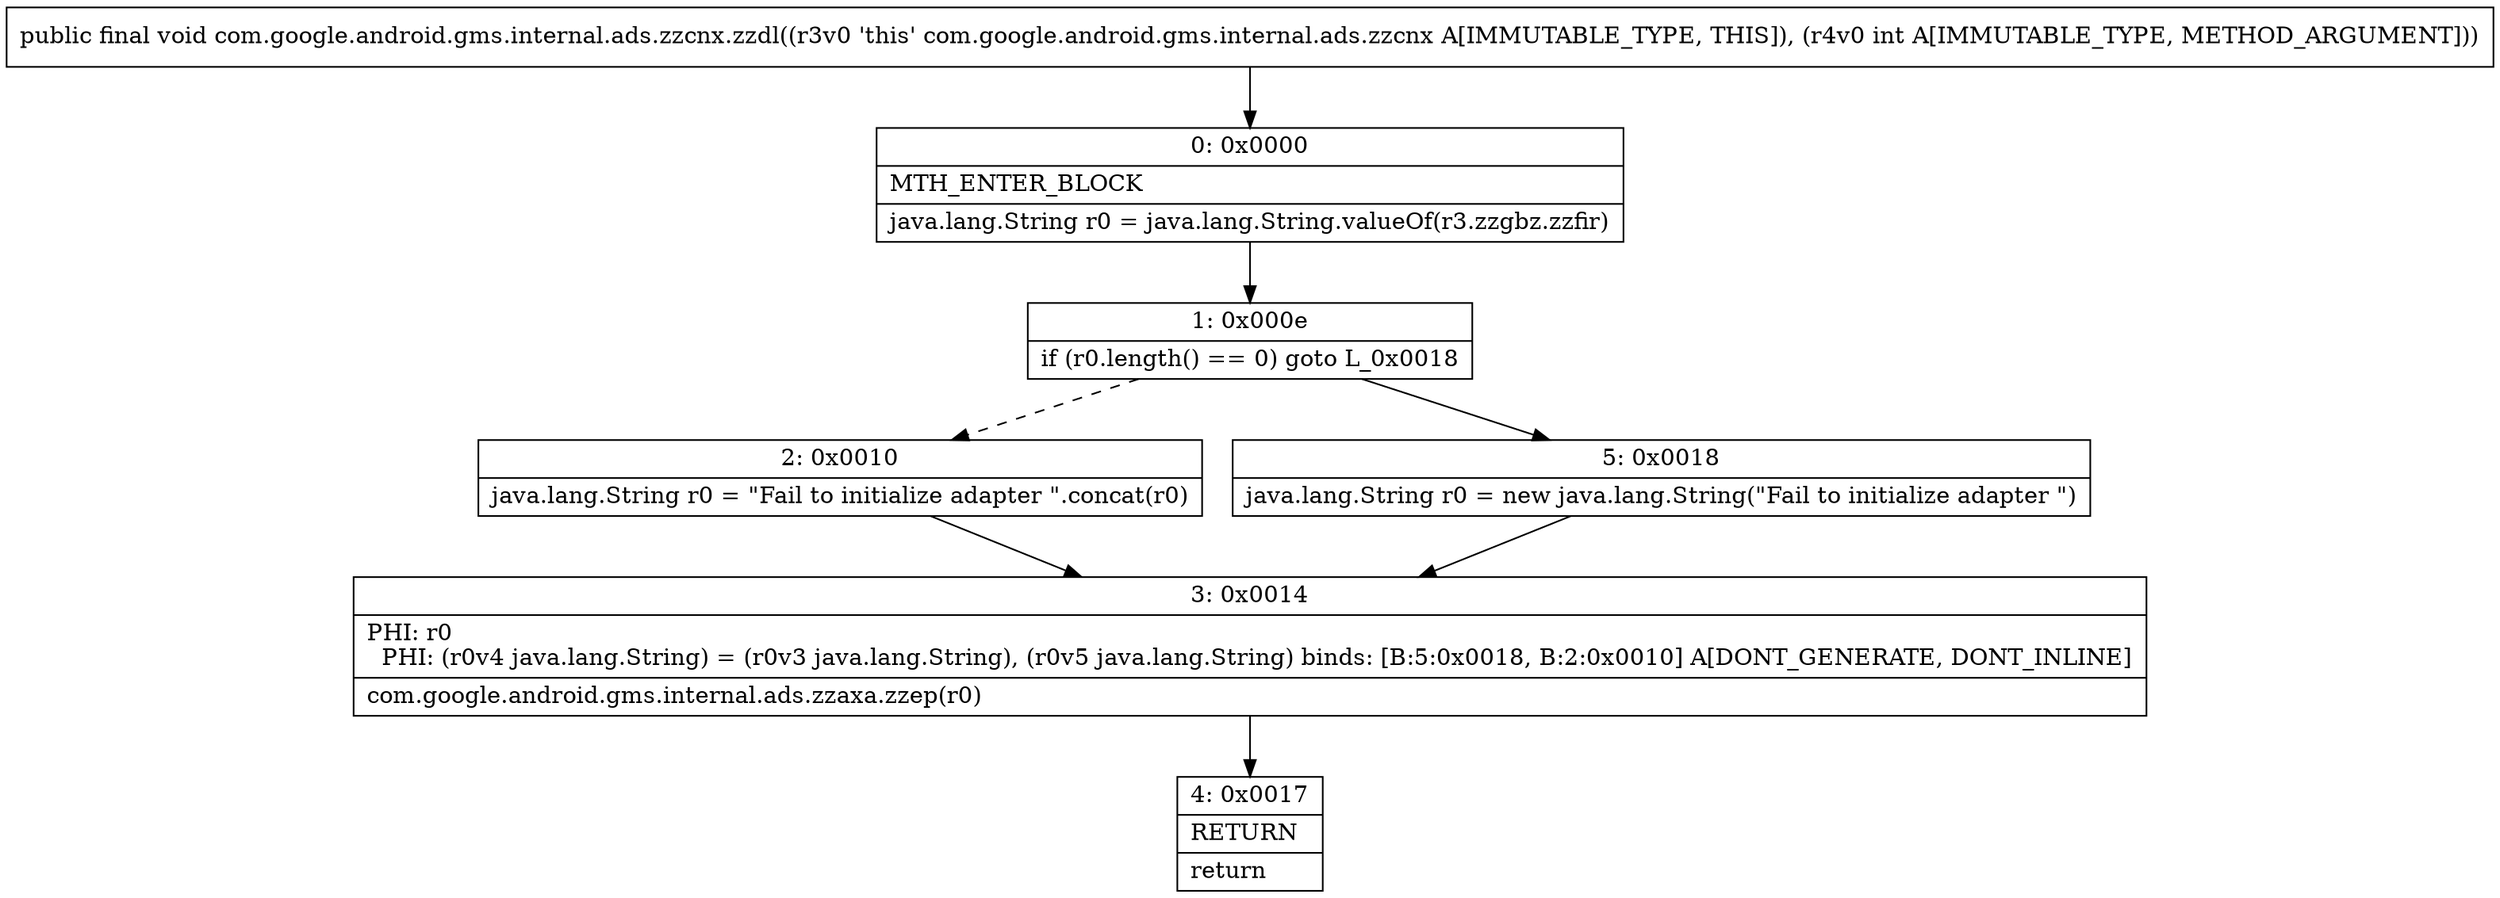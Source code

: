 digraph "CFG forcom.google.android.gms.internal.ads.zzcnx.zzdl(I)V" {
Node_0 [shape=record,label="{0\:\ 0x0000|MTH_ENTER_BLOCK\l|java.lang.String r0 = java.lang.String.valueOf(r3.zzgbz.zzfir)\l}"];
Node_1 [shape=record,label="{1\:\ 0x000e|if (r0.length() == 0) goto L_0x0018\l}"];
Node_2 [shape=record,label="{2\:\ 0x0010|java.lang.String r0 = \"Fail to initialize adapter \".concat(r0)\l}"];
Node_3 [shape=record,label="{3\:\ 0x0014|PHI: r0 \l  PHI: (r0v4 java.lang.String) = (r0v3 java.lang.String), (r0v5 java.lang.String) binds: [B:5:0x0018, B:2:0x0010] A[DONT_GENERATE, DONT_INLINE]\l|com.google.android.gms.internal.ads.zzaxa.zzep(r0)\l}"];
Node_4 [shape=record,label="{4\:\ 0x0017|RETURN\l|return\l}"];
Node_5 [shape=record,label="{5\:\ 0x0018|java.lang.String r0 = new java.lang.String(\"Fail to initialize adapter \")\l}"];
MethodNode[shape=record,label="{public final void com.google.android.gms.internal.ads.zzcnx.zzdl((r3v0 'this' com.google.android.gms.internal.ads.zzcnx A[IMMUTABLE_TYPE, THIS]), (r4v0 int A[IMMUTABLE_TYPE, METHOD_ARGUMENT])) }"];
MethodNode -> Node_0;
Node_0 -> Node_1;
Node_1 -> Node_2[style=dashed];
Node_1 -> Node_5;
Node_2 -> Node_3;
Node_3 -> Node_4;
Node_5 -> Node_3;
}

